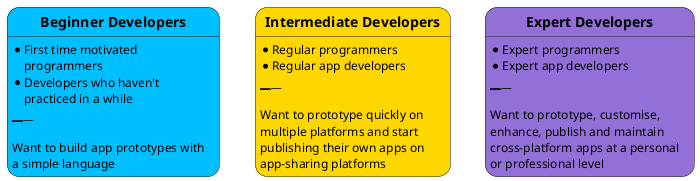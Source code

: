 /' Target audience overview for PyQt-CroM '/

@startuml

/' Config '/

hide empty description
skinparam wrapWidth 200
skinparam maxMessageSize 150

!$beginners_txt = "* First time motivated programmers \n\
* Developers who haven't practiced in a while \n\
____________ \n\n\
Want to build app prototypes with a simple language"

!$intermediate_txt = "* Regular programmers \n\
* Regular app developers \n\
____________ \n\n\
Want to prototype quickly on multiple platforms and start publishing their own apps on app-sharing platforms"

!$experts_txt = "* Expert programmers \n\
* Expert app developers \n\
____________ \n\n\
Want to prototype, customise, enhance, publish and maintain cross-platform apps at a personal or professional level"

/' States '/

state "<b>Beginner Developers</b>" as beginners #DeepSkyBlue : $beginners_txt
state "<b>Intermediate Developers</b>" as intermediate #Gold : $intermediate_txt
state "<b>Expert Developers</b>" as experts #MediumPurple : $experts_txt

/' Links '/

@enduml
